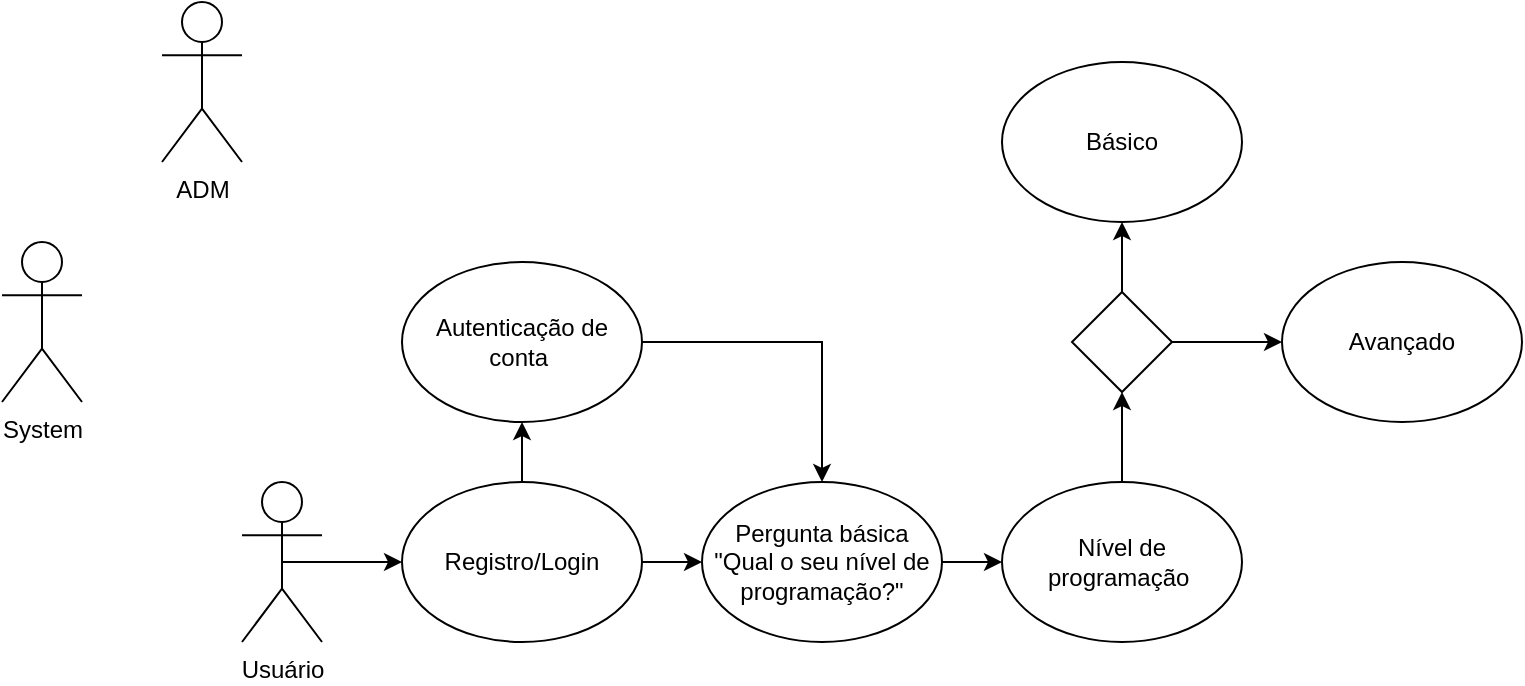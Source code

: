 <mxfile version="20.5.1" type="device"><diagram id="jlC1dzi8Q2yZ42FjiMKd" name="Page-1"><mxGraphModel dx="827" dy="490" grid="1" gridSize="10" guides="1" tooltips="1" connect="1" arrows="1" fold="1" page="1" pageScale="1" pageWidth="850" pageHeight="1100" math="0" shadow="0"><root><mxCell id="0"/><mxCell id="1" parent="0"/><mxCell id="ZCHDylagSja2huoBpVOG-15" style="edgeStyle=orthogonalEdgeStyle;rounded=0;orthogonalLoop=1;jettySize=auto;html=1;exitX=0.5;exitY=0.5;exitDx=0;exitDy=0;exitPerimeter=0;entryX=0;entryY=0.5;entryDx=0;entryDy=0;" parent="1" source="ZCHDylagSja2huoBpVOG-3" target="ZCHDylagSja2huoBpVOG-12" edge="1"><mxGeometry relative="1" as="geometry"/></mxCell><mxCell id="ZCHDylagSja2huoBpVOG-3" value="Usuário" style="shape=umlActor;verticalLabelPosition=bottom;verticalAlign=top;html=1;outlineConnect=0;" parent="1" vertex="1"><mxGeometry x="160" y="280" width="40" height="80" as="geometry"/></mxCell><mxCell id="ZCHDylagSja2huoBpVOG-4" value="System&lt;br&gt;" style="shape=umlActor;verticalLabelPosition=bottom;verticalAlign=top;html=1;outlineConnect=0;" parent="1" vertex="1"><mxGeometry x="40" y="160" width="40" height="80" as="geometry"/></mxCell><mxCell id="ZCHDylagSja2huoBpVOG-11" value="ADM" style="shape=umlActor;verticalLabelPosition=bottom;verticalAlign=top;html=1;outlineConnect=0;" parent="1" vertex="1"><mxGeometry x="120" y="40" width="40" height="80" as="geometry"/></mxCell><mxCell id="ZCHDylagSja2huoBpVOG-16" style="edgeStyle=orthogonalEdgeStyle;rounded=0;orthogonalLoop=1;jettySize=auto;html=1;exitX=1;exitY=0.5;exitDx=0;exitDy=0;entryX=0;entryY=0.5;entryDx=0;entryDy=0;" parent="1" source="ZCHDylagSja2huoBpVOG-12" target="ZCHDylagSja2huoBpVOG-13" edge="1"><mxGeometry relative="1" as="geometry"/></mxCell><mxCell id="ZCHDylagSja2huoBpVOG-17" style="edgeStyle=orthogonalEdgeStyle;rounded=0;orthogonalLoop=1;jettySize=auto;html=1;exitX=0.5;exitY=0;exitDx=0;exitDy=0;" parent="1" source="ZCHDylagSja2huoBpVOG-12" target="ZCHDylagSja2huoBpVOG-14" edge="1"><mxGeometry relative="1" as="geometry"/></mxCell><mxCell id="ZCHDylagSja2huoBpVOG-12" value="Registro/Login" style="ellipse;whiteSpace=wrap;html=1;" parent="1" vertex="1"><mxGeometry x="240" y="280" width="120" height="80" as="geometry"/></mxCell><mxCell id="ZCHDylagSja2huoBpVOG-25" style="edgeStyle=orthogonalEdgeStyle;rounded=0;orthogonalLoop=1;jettySize=auto;html=1;exitX=1;exitY=0.5;exitDx=0;exitDy=0;entryX=0;entryY=0.5;entryDx=0;entryDy=0;" parent="1" source="ZCHDylagSja2huoBpVOG-13" target="ZCHDylagSja2huoBpVOG-21" edge="1"><mxGeometry relative="1" as="geometry"/></mxCell><mxCell id="ZCHDylagSja2huoBpVOG-13" value="Pergunta básica&lt;br&gt;&quot;Qual o seu nível de programação?&quot;" style="ellipse;whiteSpace=wrap;html=1;" parent="1" vertex="1"><mxGeometry x="390" y="280" width="120" height="80" as="geometry"/></mxCell><mxCell id="ZCHDylagSja2huoBpVOG-20" style="edgeStyle=orthogonalEdgeStyle;rounded=0;orthogonalLoop=1;jettySize=auto;html=1;exitX=1;exitY=0.5;exitDx=0;exitDy=0;entryX=0.5;entryY=0;entryDx=0;entryDy=0;" parent="1" source="ZCHDylagSja2huoBpVOG-14" target="ZCHDylagSja2huoBpVOG-13" edge="1"><mxGeometry relative="1" as="geometry"/></mxCell><mxCell id="ZCHDylagSja2huoBpVOG-14" value="Autenticação de conta&amp;nbsp;" style="ellipse;whiteSpace=wrap;html=1;" parent="1" vertex="1"><mxGeometry x="240" y="170" width="120" height="80" as="geometry"/></mxCell><mxCell id="ZCHDylagSja2huoBpVOG-30" style="edgeStyle=orthogonalEdgeStyle;rounded=0;orthogonalLoop=1;jettySize=auto;html=1;exitX=0.5;exitY=0;exitDx=0;exitDy=0;entryX=0.5;entryY=1;entryDx=0;entryDy=0;" parent="1" source="ZCHDylagSja2huoBpVOG-21" target="ZCHDylagSja2huoBpVOG-28" edge="1"><mxGeometry relative="1" as="geometry"/></mxCell><mxCell id="ZCHDylagSja2huoBpVOG-21" value="Nível de programação&amp;nbsp;" style="ellipse;whiteSpace=wrap;html=1;" parent="1" vertex="1"><mxGeometry x="540" y="280" width="120" height="80" as="geometry"/></mxCell><mxCell id="ZCHDylagSja2huoBpVOG-22" value="Básico" style="ellipse;whiteSpace=wrap;html=1;" parent="1" vertex="1"><mxGeometry x="540" y="70" width="120" height="80" as="geometry"/></mxCell><mxCell id="ZCHDylagSja2huoBpVOG-23" value="Avançado" style="ellipse;whiteSpace=wrap;html=1;" parent="1" vertex="1"><mxGeometry x="680" y="170" width="120" height="80" as="geometry"/></mxCell><mxCell id="ZCHDylagSja2huoBpVOG-31" style="edgeStyle=orthogonalEdgeStyle;rounded=0;orthogonalLoop=1;jettySize=auto;html=1;exitX=0.5;exitY=0;exitDx=0;exitDy=0;entryX=0.5;entryY=1;entryDx=0;entryDy=0;" parent="1" source="ZCHDylagSja2huoBpVOG-28" target="ZCHDylagSja2huoBpVOG-22" edge="1"><mxGeometry relative="1" as="geometry"/></mxCell><mxCell id="ZCHDylagSja2huoBpVOG-33" style="edgeStyle=orthogonalEdgeStyle;rounded=0;orthogonalLoop=1;jettySize=auto;html=1;exitX=1;exitY=0.5;exitDx=0;exitDy=0;entryX=0;entryY=0.5;entryDx=0;entryDy=0;" parent="1" source="ZCHDylagSja2huoBpVOG-28" target="ZCHDylagSja2huoBpVOG-23" edge="1"><mxGeometry relative="1" as="geometry"/></mxCell><mxCell id="ZCHDylagSja2huoBpVOG-28" value="" style="rhombus;whiteSpace=wrap;html=1;" parent="1" vertex="1"><mxGeometry x="575" y="185" width="50" height="50" as="geometry"/></mxCell></root></mxGraphModel></diagram></mxfile>